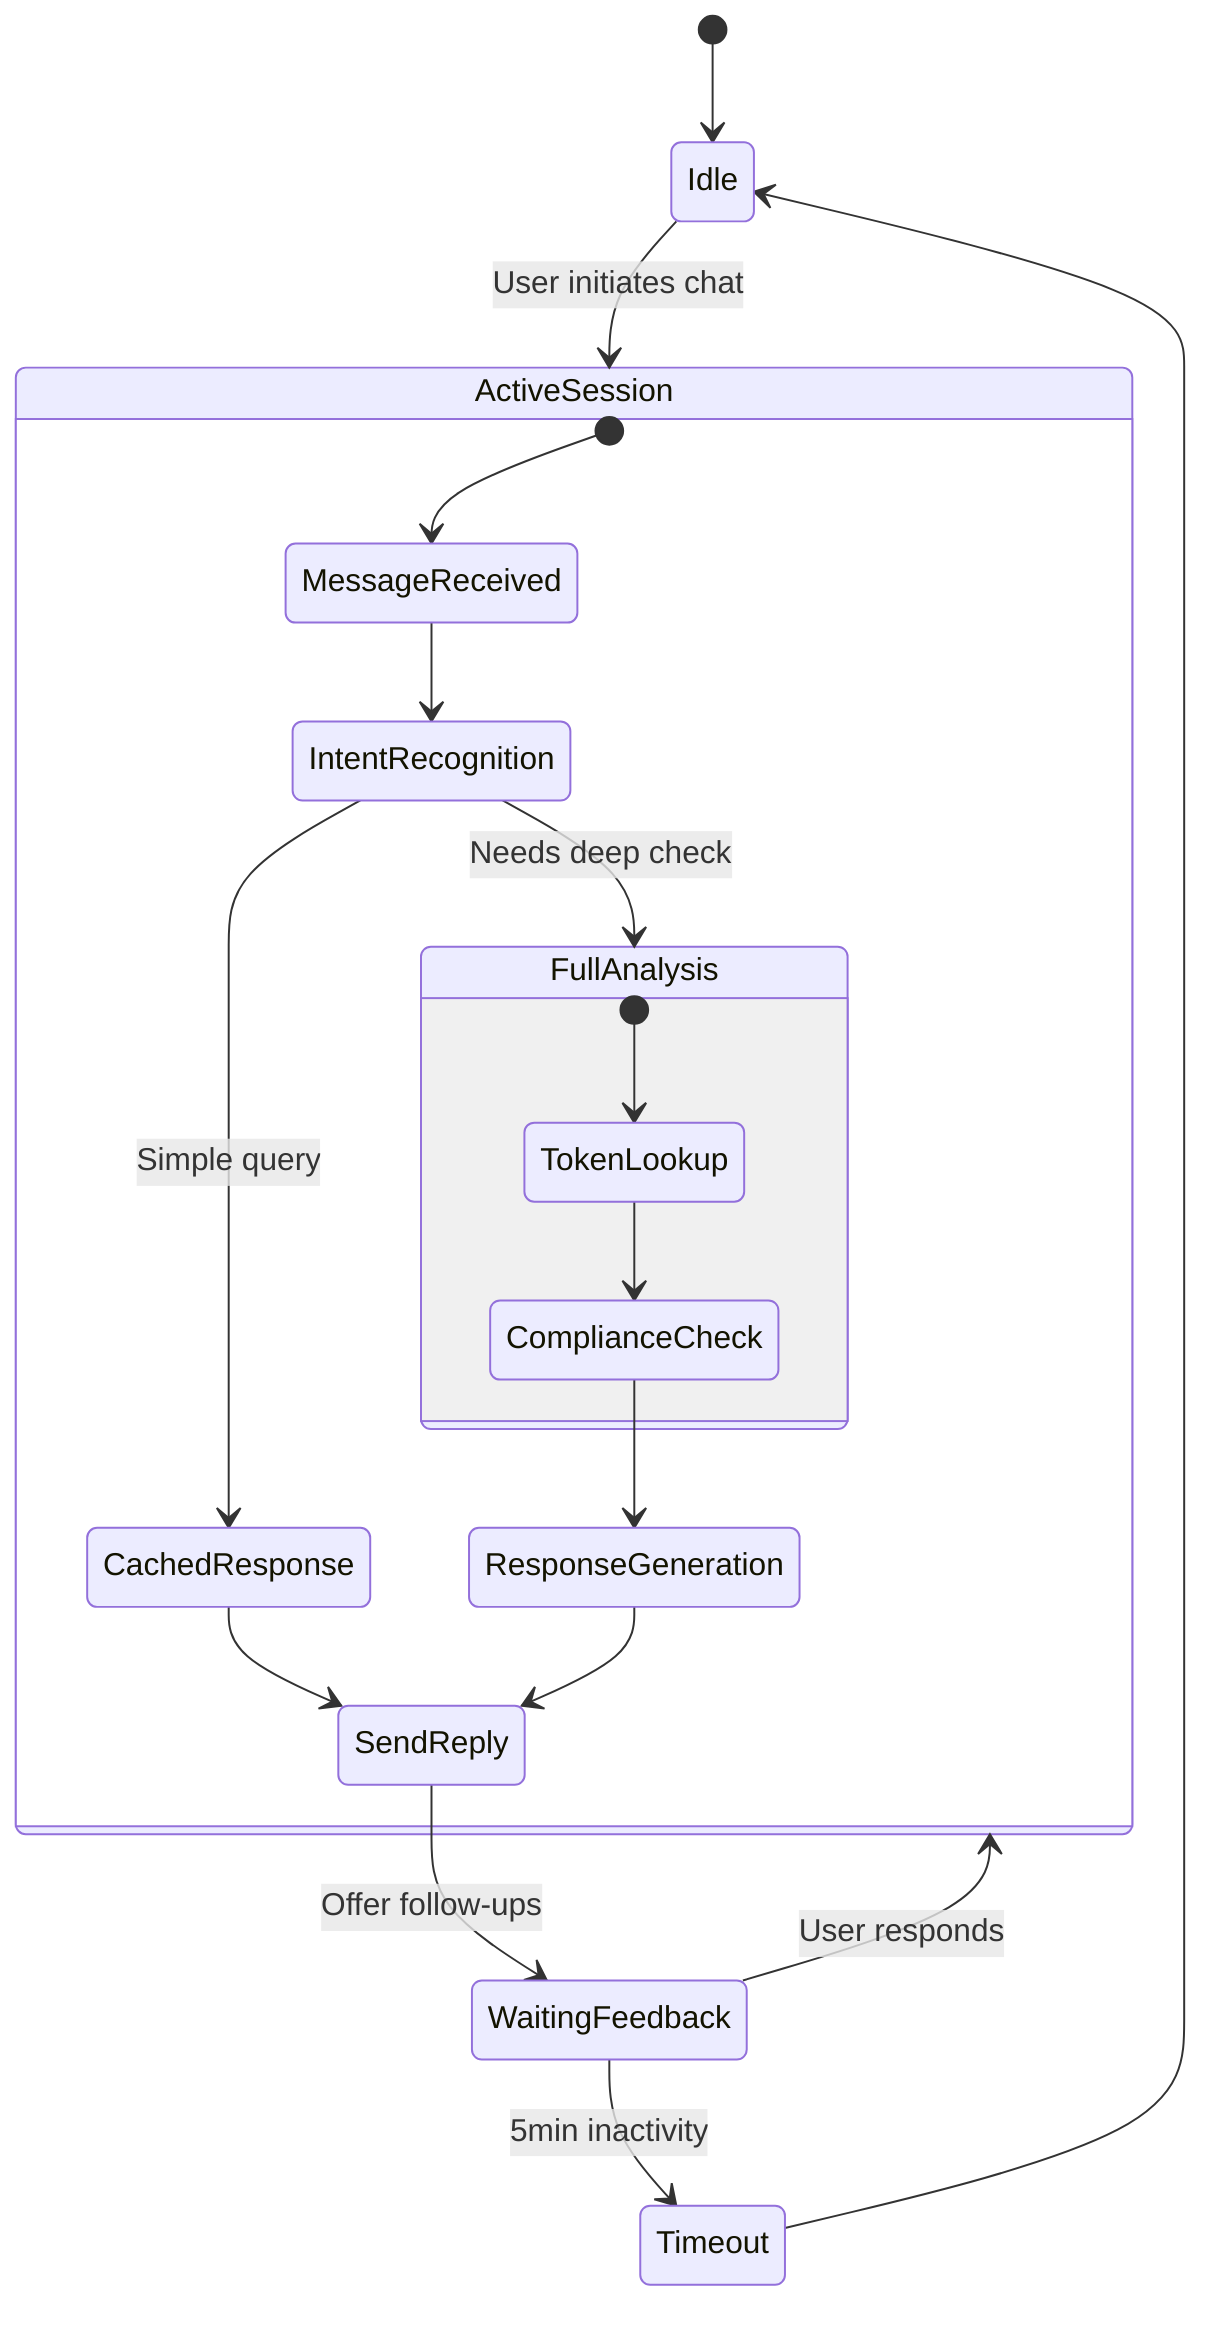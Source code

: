 stateDiagram-v2
    [*] --> Idle
    Idle --> ActiveSession: User initiates chat
    
    state ActiveSession {
        [*] --> MessageReceived
        MessageReceived --> IntentRecognition
        IntentRecognition --> CachedResponse: Simple query
        IntentRecognition --> FullAnalysis: Needs deep check
        
        state FullAnalysis {
            [*] --> TokenLookup
            TokenLookup --> ComplianceCheck
            ComplianceCheck --> ResponseGeneration
        }
        
        CachedResponse --> SendReply
        ResponseGeneration --> SendReply
    }
    
    SendReply --> WaitingFeedback: Offer follow-ups
    WaitingFeedback --> ActiveSession: User responds
    WaitingFeedback --> Timeout: 5min inactivity
    Timeout --> Idle